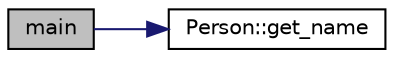 digraph "main"
{
 // LATEX_PDF_SIZE
  edge [fontname="Helvetica",fontsize="10",labelfontname="Helvetica",labelfontsize="10"];
  node [fontname="Helvetica",fontsize="10",shape=record];
  rankdir="LR";
  Node0 [label="main",height=0.2,width=0.4,color="black", fillcolor="grey75", style="filled", fontcolor="black",tooltip=" "];
  Node0 -> Node1 [color="midnightblue",fontsize="10",style="solid"];
  Node1 [label="Person::get_name",height=0.2,width=0.4,color="black", fillcolor="white", style="filled",URL="$class_person.html#a0c69dd4500c6d730aae6605d664c11c9",tooltip=" "];
}
